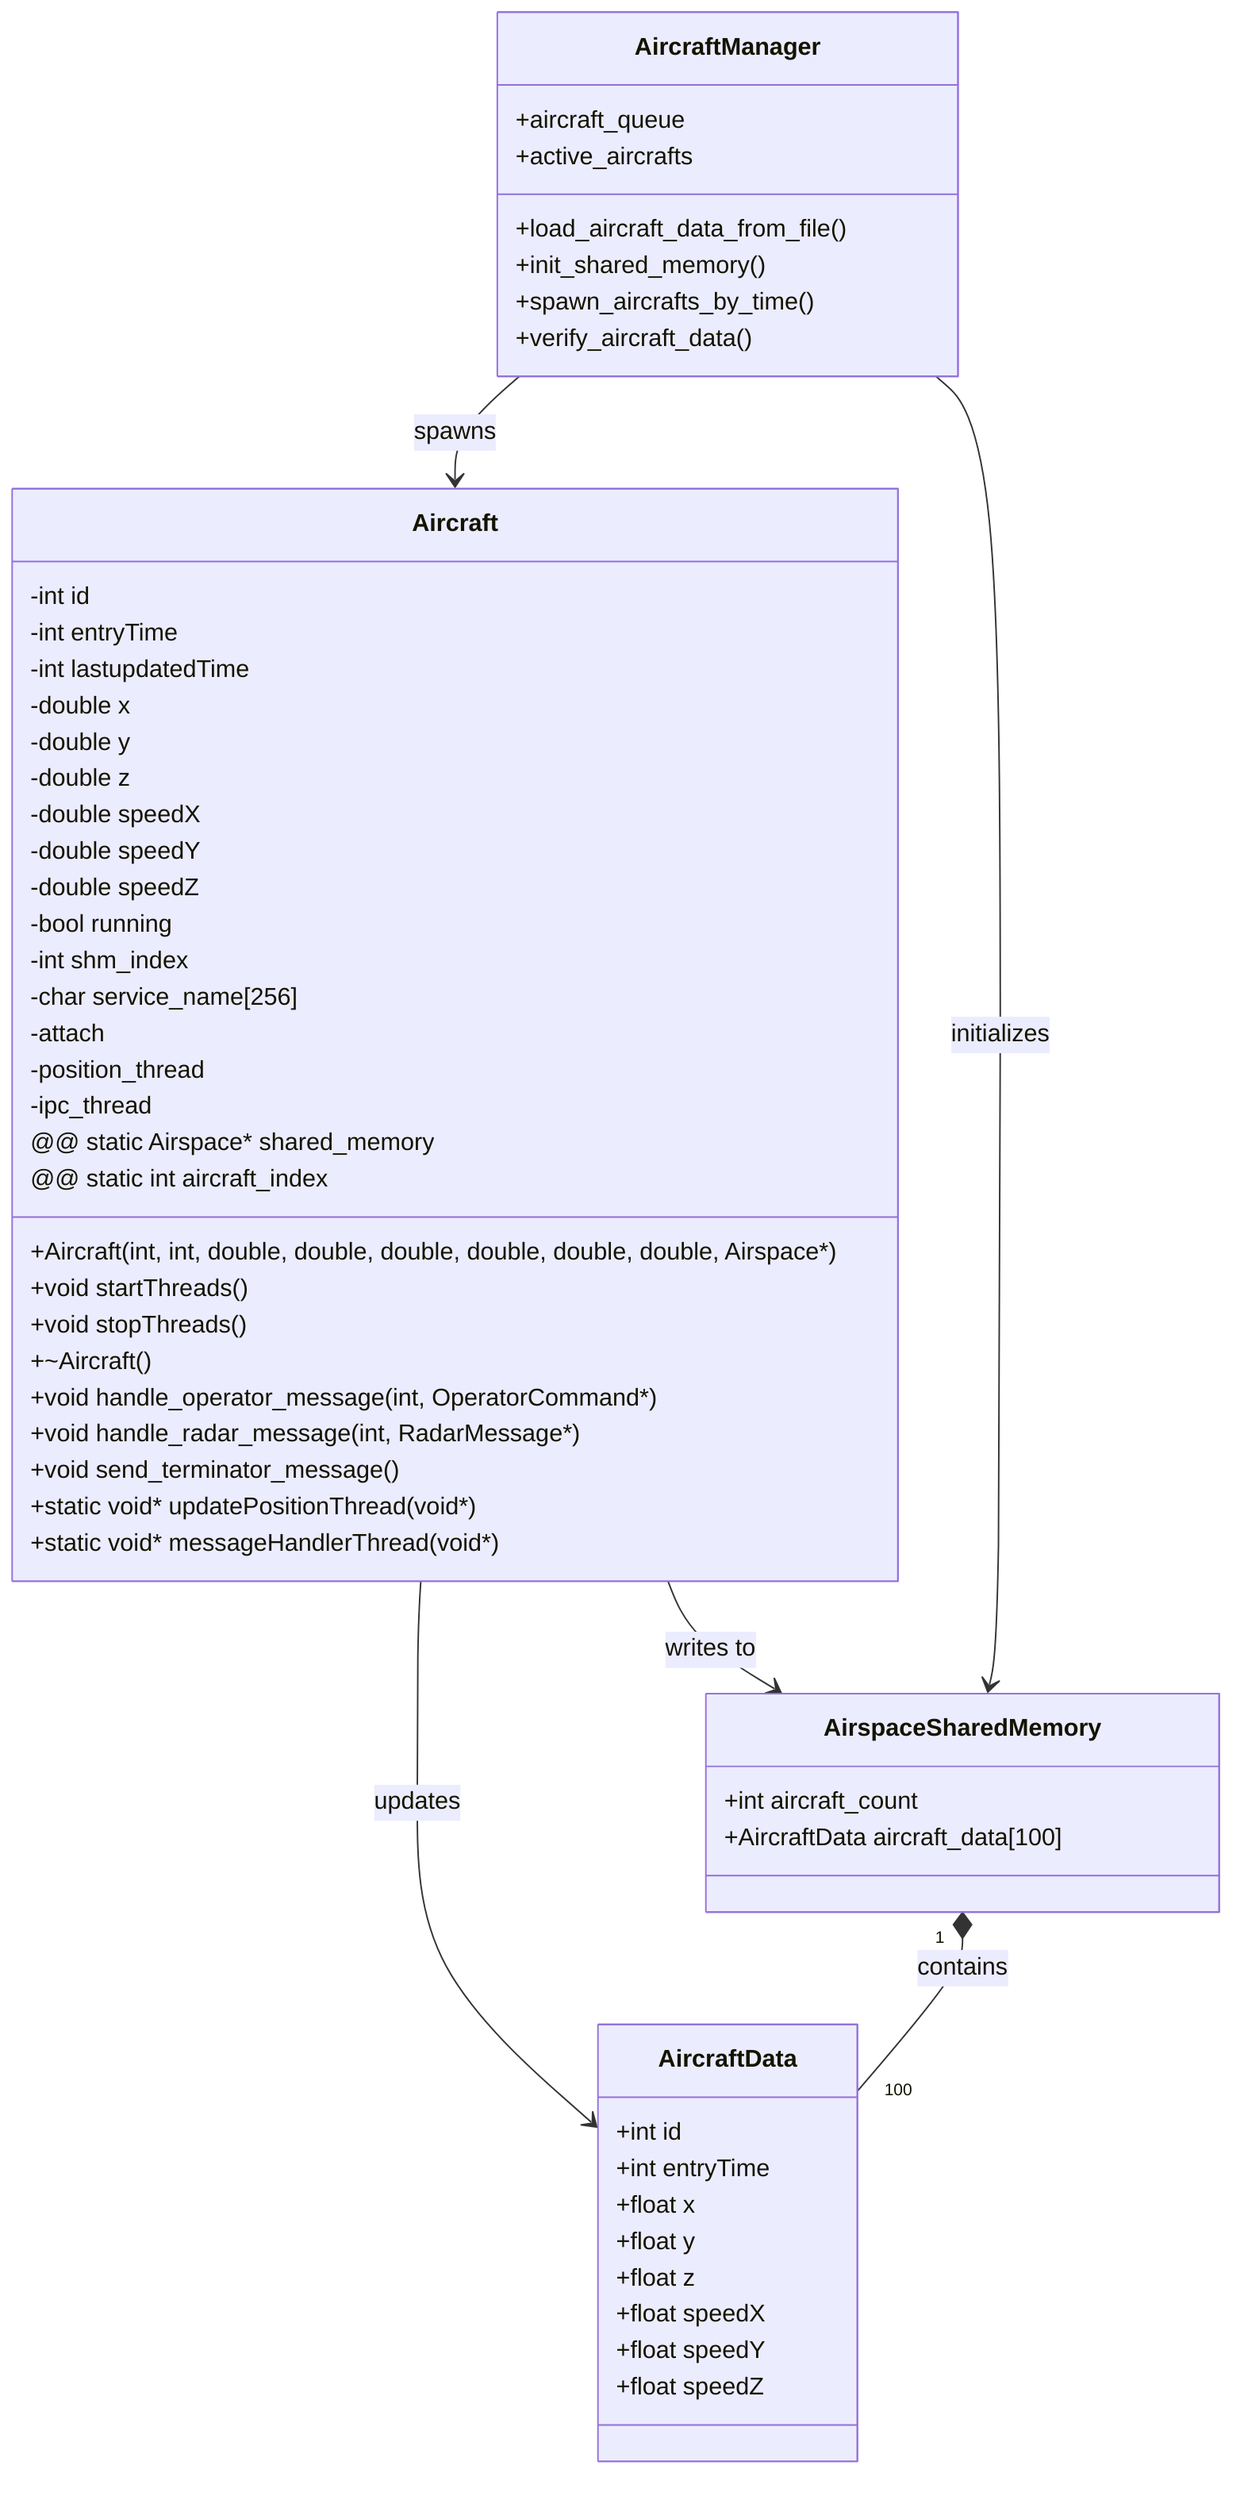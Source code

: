 ---
config:
  class:
    hideEmptyMembersBox: true
---
classDiagram
direction TB

class AirspaceSharedMemory {
    +int aircraft_count
    +AircraftData aircraft_data[100]
}

class AircraftData {
    +int id
    +int entryTime
    +float x
    +float y
    +float z
    +float speedX
    +float speedY
    +float speedZ
}

class Aircraft {
    -int id
    -int entryTime
    -int lastupdatedTime
    -double x
    -double y
    -double z
    -double speedX
    -double speedY
    -double speedZ
    -bool running
    -int shm_index
    -char service_name[256]
    -attach
    -position_thread
    -ipc_thread
    @@ static Airspace* shared_memory
    @@ static int aircraft_index
    +Aircraft(int, int, double, double, double, double, double, double, Airspace*)
    +void startThreads()
    +void stopThreads()
    +~Aircraft()
    +void handle_operator_message(int, OperatorCommand*)
    +void handle_radar_message(int, RadarMessage*)
    +void send_terminator_message()
    +static void* updatePositionThread(void*)
    +static void* messageHandlerThread(void*)
}

class AircraftManager {
    +aircraft_queue
    +active_aircrafts
    +load_aircraft_data_from_file()
    +init_shared_memory()
    +spawn_aircrafts_by_time()
    +verify_aircraft_data()
}

%% Relationships
Aircraft --> AircraftData : updates
Aircraft --> AirspaceSharedMemory : writes to
AirspaceSharedMemory "1" *-- "100" AircraftData : contains
AircraftManager --> Aircraft : spawns
AircraftManager --> AirspaceSharedMemory : initializes